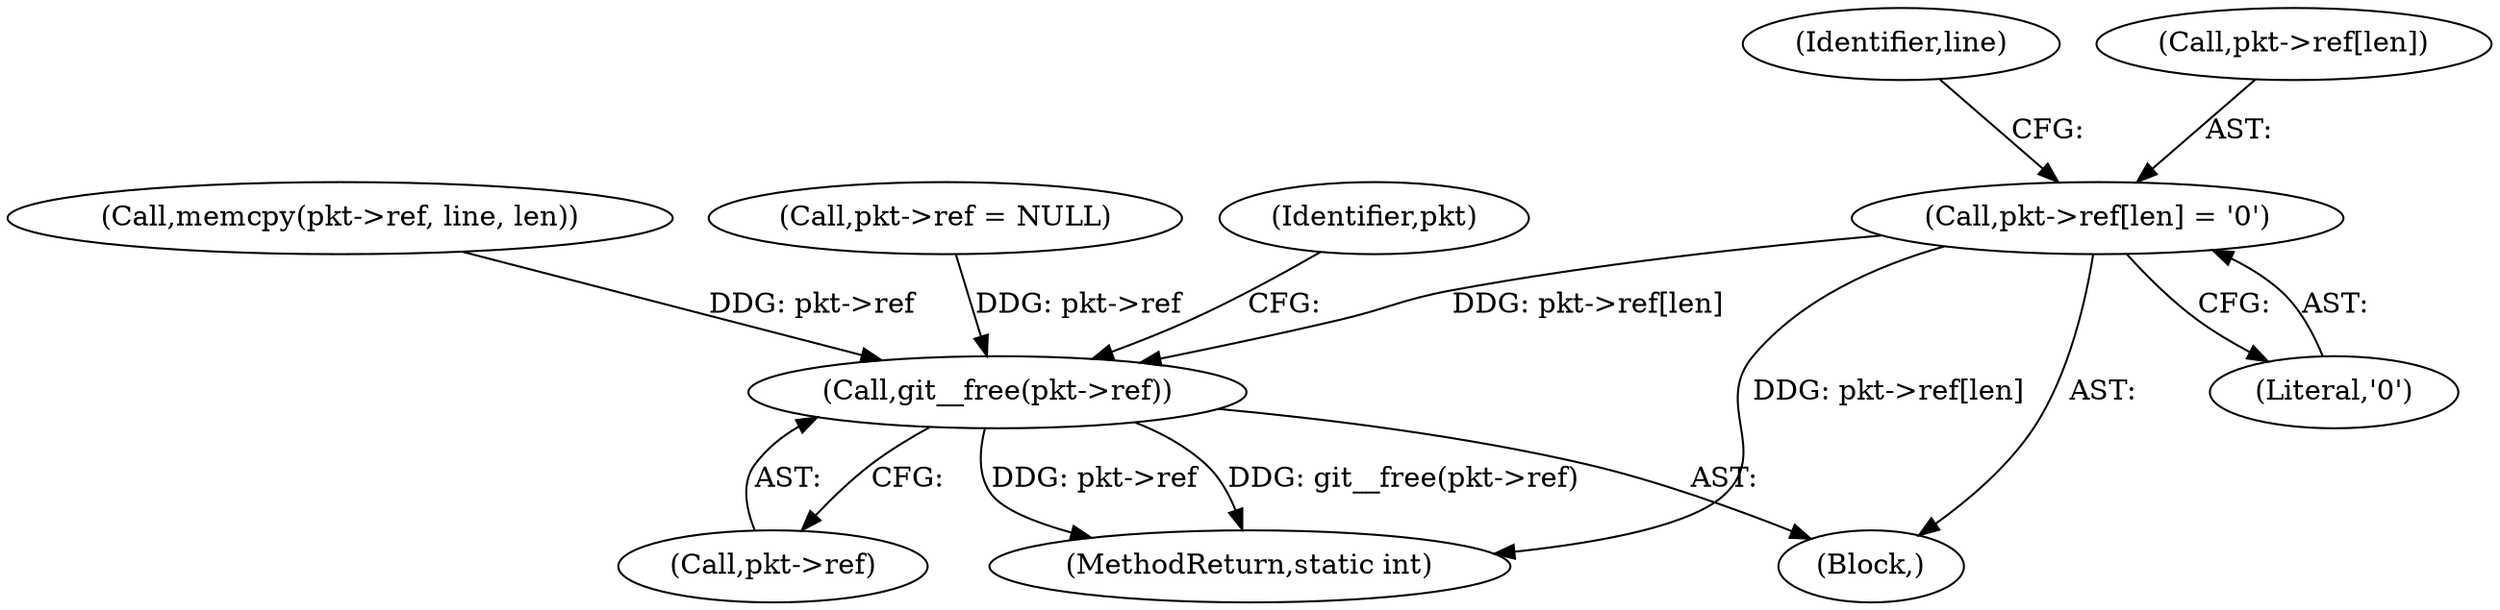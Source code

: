 digraph "0_libgit2_1f9a8510e1d2f20ed7334eeeddb92c4dd8e7c649@array" {
"1000164" [label="(Call,pkt->ref[len] = '\0')"];
"1000229" [label="(Call,git__free(pkt->ref))"];
"1000172" [label="(Identifier,line)"];
"1000164" [label="(Call,pkt->ref[len] = '\0')"];
"1000170" [label="(Literal,'\0')"];
"1000165" [label="(Call,pkt->ref[len])"];
"1000158" [label="(Call,memcpy(pkt->ref, line, len))"];
"1000105" [label="(Block,)"];
"1000117" [label="(Call,pkt->ref = NULL)"];
"1000238" [label="(MethodReturn,static int)"];
"1000230" [label="(Call,pkt->ref)"];
"1000229" [label="(Call,git__free(pkt->ref))"];
"1000234" [label="(Identifier,pkt)"];
"1000164" -> "1000105"  [label="AST: "];
"1000164" -> "1000170"  [label="CFG: "];
"1000165" -> "1000164"  [label="AST: "];
"1000170" -> "1000164"  [label="AST: "];
"1000172" -> "1000164"  [label="CFG: "];
"1000164" -> "1000238"  [label="DDG: pkt->ref[len]"];
"1000164" -> "1000229"  [label="DDG: pkt->ref[len]"];
"1000229" -> "1000105"  [label="AST: "];
"1000229" -> "1000230"  [label="CFG: "];
"1000230" -> "1000229"  [label="AST: "];
"1000234" -> "1000229"  [label="CFG: "];
"1000229" -> "1000238"  [label="DDG: git__free(pkt->ref)"];
"1000229" -> "1000238"  [label="DDG: pkt->ref"];
"1000158" -> "1000229"  [label="DDG: pkt->ref"];
"1000117" -> "1000229"  [label="DDG: pkt->ref"];
}
